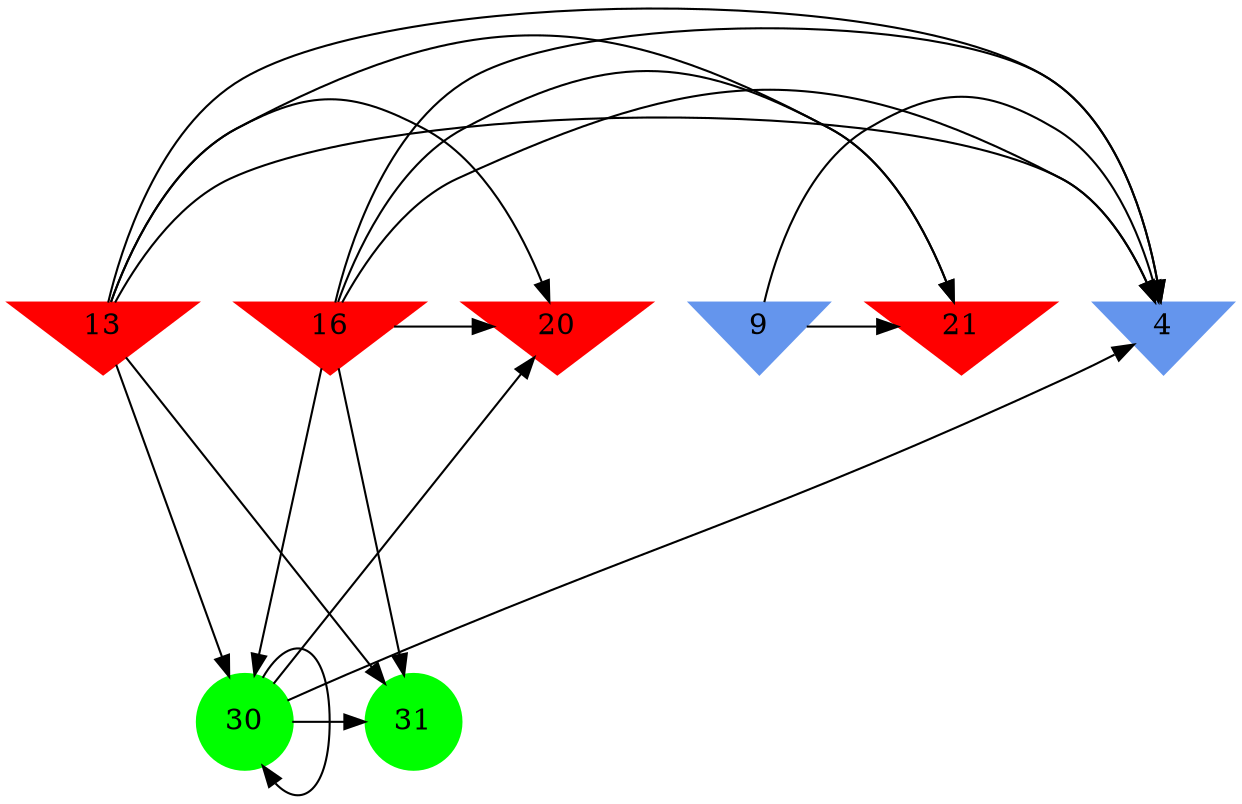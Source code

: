 digraph brain {
	ranksep=2.0;
	4 [shape=invtriangle,style=filled,color=cornflowerblue];
	9 [shape=invtriangle,style=filled,color=cornflowerblue];
	13 [shape=invtriangle,style=filled,color=red];
	16 [shape=invtriangle,style=filled,color=red];
	20 [shape=invtriangle,style=filled,color=red];
	21 [shape=invtriangle,style=filled,color=red];
	30 [shape=circle,style=filled,color=green];
	31 [shape=circle,style=filled,color=green];
	16	->	21;
	16	->	4;
	13	->	21;
	13	->	4;
	9	->	21;
	9	->	4;
	16	->	30;
	16	->	4;
	16	->	20;
	16	->	31;
	13	->	30;
	13	->	4;
	13	->	20;
	13	->	31;
	30	->	30;
	30	->	4;
	30	->	20;
	30	->	31;
	{ rank=same; 4; 9; 13; 16; 20; 21; }
	{ rank=same; }
	{ rank=same; 30; 31; }
}
